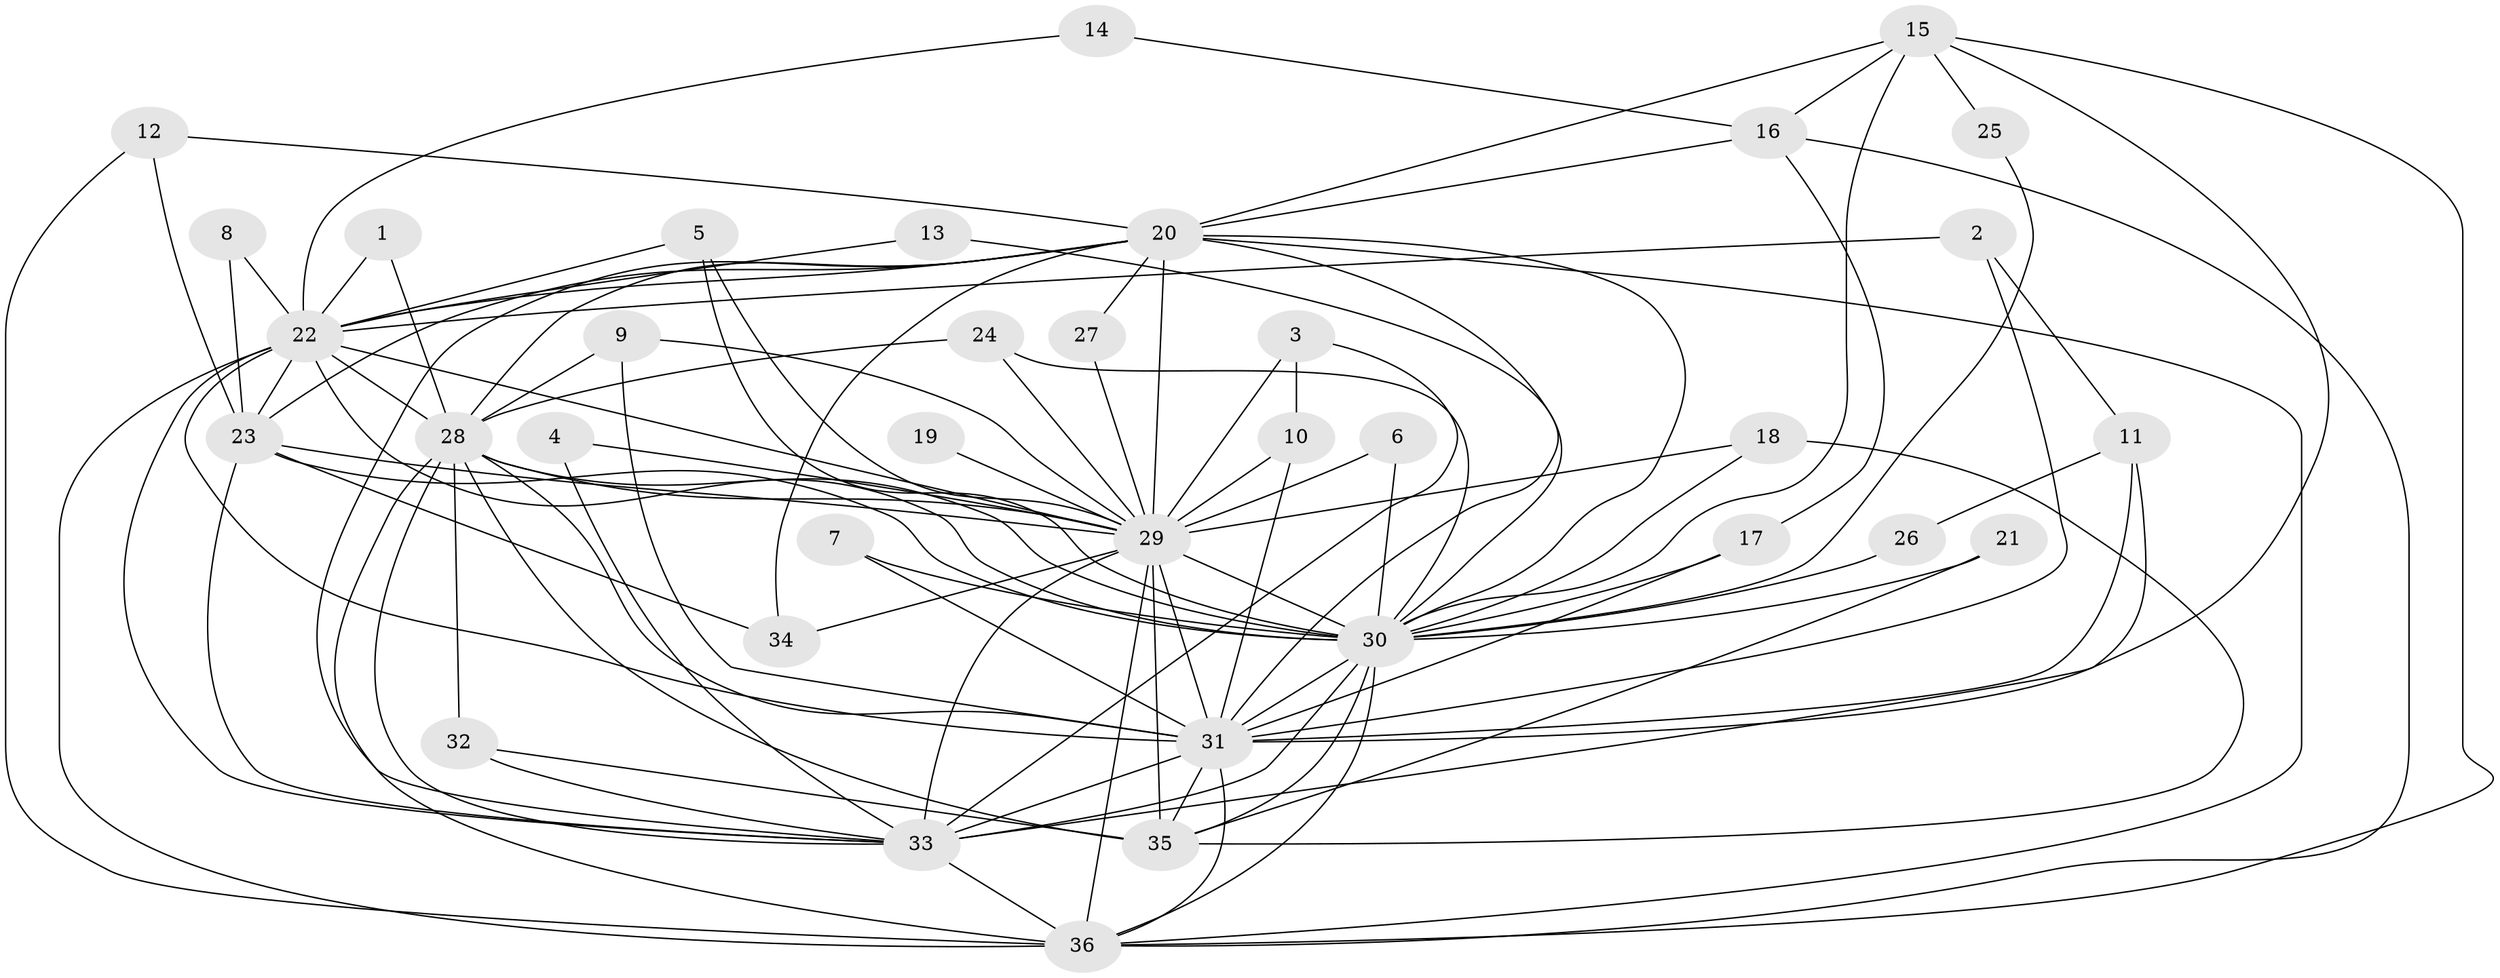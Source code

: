 // original degree distribution, {13: 0.013888888888888888, 18: 0.013888888888888888, 12: 0.013888888888888888, 17: 0.013888888888888888, 16: 0.013888888888888888, 28: 0.013888888888888888, 21: 0.027777777777777776, 14: 0.027777777777777776, 5: 0.027777777777777776, 7: 0.027777777777777776, 4: 0.041666666666666664, 2: 0.5555555555555556, 3: 0.19444444444444445, 6: 0.013888888888888888}
// Generated by graph-tools (version 1.1) at 2025/49/03/09/25 03:49:38]
// undirected, 36 vertices, 101 edges
graph export_dot {
graph [start="1"]
  node [color=gray90,style=filled];
  1;
  2;
  3;
  4;
  5;
  6;
  7;
  8;
  9;
  10;
  11;
  12;
  13;
  14;
  15;
  16;
  17;
  18;
  19;
  20;
  21;
  22;
  23;
  24;
  25;
  26;
  27;
  28;
  29;
  30;
  31;
  32;
  33;
  34;
  35;
  36;
  1 -- 22 [weight=1.0];
  1 -- 28 [weight=1.0];
  2 -- 11 [weight=1.0];
  2 -- 22 [weight=1.0];
  2 -- 31 [weight=1.0];
  3 -- 10 [weight=1.0];
  3 -- 29 [weight=1.0];
  3 -- 33 [weight=1.0];
  4 -- 29 [weight=1.0];
  4 -- 33 [weight=1.0];
  5 -- 22 [weight=1.0];
  5 -- 29 [weight=1.0];
  5 -- 30 [weight=1.0];
  6 -- 29 [weight=1.0];
  6 -- 30 [weight=2.0];
  7 -- 30 [weight=1.0];
  7 -- 31 [weight=1.0];
  8 -- 22 [weight=1.0];
  8 -- 23 [weight=1.0];
  9 -- 28 [weight=1.0];
  9 -- 29 [weight=1.0];
  9 -- 31 [weight=1.0];
  10 -- 29 [weight=1.0];
  10 -- 31 [weight=2.0];
  11 -- 26 [weight=1.0];
  11 -- 31 [weight=1.0];
  11 -- 33 [weight=1.0];
  12 -- 20 [weight=1.0];
  12 -- 23 [weight=1.0];
  12 -- 36 [weight=1.0];
  13 -- 22 [weight=1.0];
  13 -- 30 [weight=1.0];
  14 -- 16 [weight=1.0];
  14 -- 22 [weight=1.0];
  15 -- 16 [weight=1.0];
  15 -- 20 [weight=1.0];
  15 -- 25 [weight=1.0];
  15 -- 30 [weight=1.0];
  15 -- 31 [weight=1.0];
  15 -- 36 [weight=1.0];
  16 -- 17 [weight=1.0];
  16 -- 20 [weight=1.0];
  16 -- 36 [weight=1.0];
  17 -- 30 [weight=1.0];
  17 -- 31 [weight=1.0];
  18 -- 29 [weight=1.0];
  18 -- 30 [weight=1.0];
  18 -- 35 [weight=1.0];
  19 -- 29 [weight=2.0];
  20 -- 22 [weight=1.0];
  20 -- 23 [weight=1.0];
  20 -- 27 [weight=1.0];
  20 -- 28 [weight=1.0];
  20 -- 29 [weight=3.0];
  20 -- 30 [weight=2.0];
  20 -- 31 [weight=1.0];
  20 -- 33 [weight=1.0];
  20 -- 34 [weight=1.0];
  20 -- 36 [weight=1.0];
  21 -- 30 [weight=2.0];
  21 -- 35 [weight=1.0];
  22 -- 23 [weight=1.0];
  22 -- 28 [weight=1.0];
  22 -- 29 [weight=2.0];
  22 -- 30 [weight=2.0];
  22 -- 31 [weight=1.0];
  22 -- 33 [weight=1.0];
  22 -- 36 [weight=1.0];
  23 -- 29 [weight=1.0];
  23 -- 30 [weight=1.0];
  23 -- 33 [weight=1.0];
  23 -- 34 [weight=1.0];
  24 -- 28 [weight=1.0];
  24 -- 29 [weight=1.0];
  24 -- 30 [weight=1.0];
  25 -- 30 [weight=1.0];
  26 -- 30 [weight=1.0];
  27 -- 29 [weight=1.0];
  28 -- 29 [weight=4.0];
  28 -- 30 [weight=2.0];
  28 -- 31 [weight=1.0];
  28 -- 32 [weight=1.0];
  28 -- 33 [weight=1.0];
  28 -- 35 [weight=1.0];
  28 -- 36 [weight=1.0];
  29 -- 30 [weight=6.0];
  29 -- 31 [weight=3.0];
  29 -- 33 [weight=2.0];
  29 -- 34 [weight=1.0];
  29 -- 35 [weight=1.0];
  29 -- 36 [weight=3.0];
  30 -- 31 [weight=2.0];
  30 -- 33 [weight=2.0];
  30 -- 35 [weight=1.0];
  30 -- 36 [weight=2.0];
  31 -- 33 [weight=1.0];
  31 -- 35 [weight=1.0];
  31 -- 36 [weight=1.0];
  32 -- 33 [weight=1.0];
  32 -- 35 [weight=1.0];
  33 -- 36 [weight=1.0];
}
